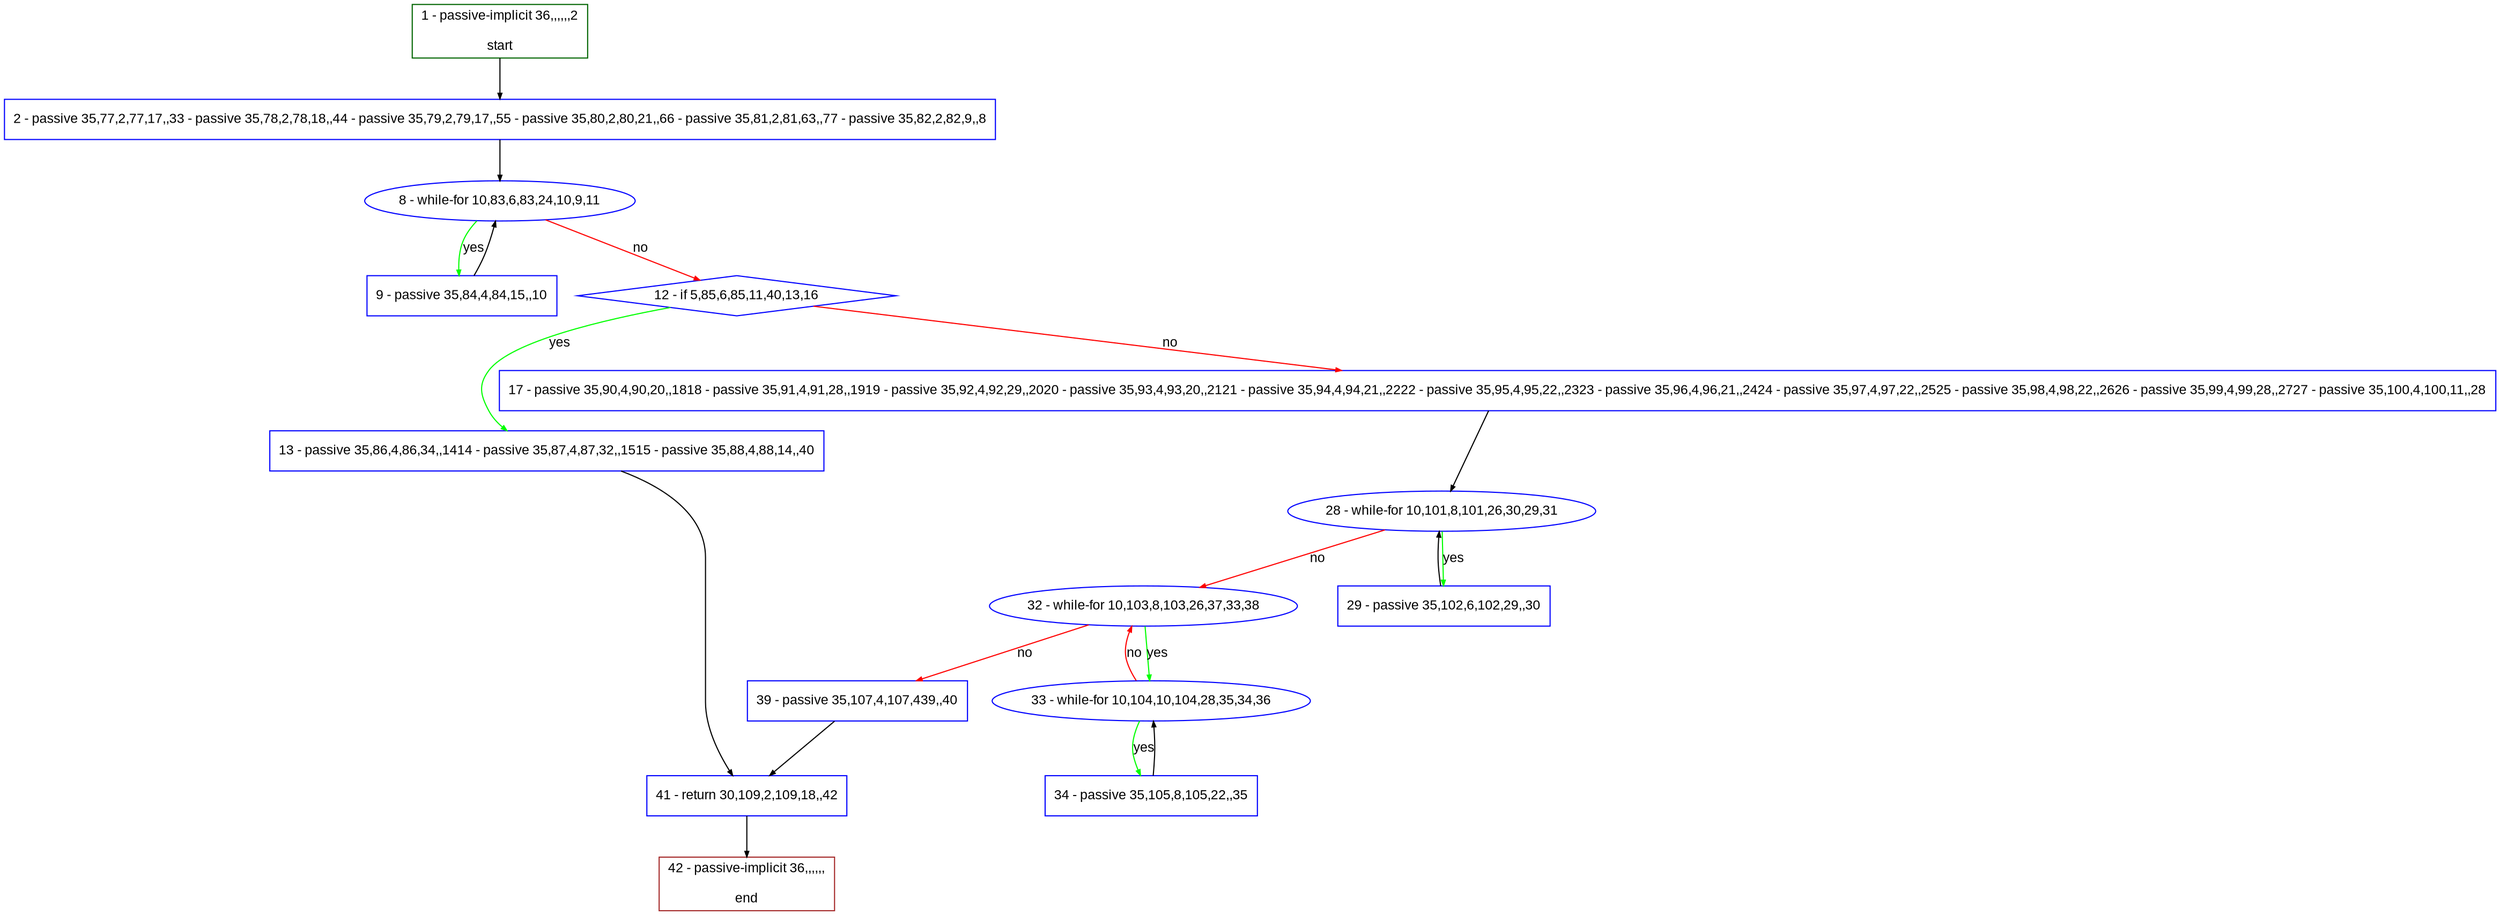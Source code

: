 digraph "" {
  graph [pack="true", label="", fontsize="12", packmode="clust", fontname="Arial", fillcolor="#FFFFCC", bgcolor="white", style="rounded,filled", compound="true"];
  node [node_initialized="no", label="", color="grey", fontsize="12", fillcolor="white", fontname="Arial", style="filled", shape="rectangle", compound="true", fixedsize="false"];
  edge [fontcolor="black", arrowhead="normal", arrowtail="none", arrowsize="0.5", ltail="", label="", color="black", fontsize="12", lhead="", fontname="Arial", dir="forward", compound="true"];
  __N1 [label="2 - passive 35,77,2,77,17,,33 - passive 35,78,2,78,18,,44 - passive 35,79,2,79,17,,55 - passive 35,80,2,80,21,,66 - passive 35,81,2,81,63,,77 - passive 35,82,2,82,9,,8", color="#0000ff", fillcolor="#ffffff", style="filled", shape="box"];
  __N2 [label="1 - passive-implicit 36,,,,,,2\n\nstart", color="#006400", fillcolor="#ffffff", style="filled", shape="box"];
  __N3 [label="8 - while-for 10,83,6,83,24,10,9,11", color="#0000ff", fillcolor="#ffffff", style="filled", shape="oval"];
  __N4 [label="9 - passive 35,84,4,84,15,,10", color="#0000ff", fillcolor="#ffffff", style="filled", shape="box"];
  __N5 [label="12 - if 5,85,6,85,11,40,13,16", color="#0000ff", fillcolor="#ffffff", style="filled", shape="diamond"];
  __N6 [label="13 - passive 35,86,4,86,34,,1414 - passive 35,87,4,87,32,,1515 - passive 35,88,4,88,14,,40", color="#0000ff", fillcolor="#ffffff", style="filled", shape="box"];
  __N7 [label="17 - passive 35,90,4,90,20,,1818 - passive 35,91,4,91,28,,1919 - passive 35,92,4,92,29,,2020 - passive 35,93,4,93,20,,2121 - passive 35,94,4,94,21,,2222 - passive 35,95,4,95,22,,2323 - passive 35,96,4,96,21,,2424 - passive 35,97,4,97,22,,2525 - passive 35,98,4,98,22,,2626 - passive 35,99,4,99,28,,2727 - passive 35,100,4,100,11,,28", color="#0000ff", fillcolor="#ffffff", style="filled", shape="box"];
  __N8 [label="41 - return 30,109,2,109,18,,42", color="#0000ff", fillcolor="#ffffff", style="filled", shape="box"];
  __N9 [label="28 - while-for 10,101,8,101,26,30,29,31", color="#0000ff", fillcolor="#ffffff", style="filled", shape="oval"];
  __N10 [label="29 - passive 35,102,6,102,29,,30", color="#0000ff", fillcolor="#ffffff", style="filled", shape="box"];
  __N11 [label="32 - while-for 10,103,8,103,26,37,33,38", color="#0000ff", fillcolor="#ffffff", style="filled", shape="oval"];
  __N12 [label="33 - while-for 10,104,10,104,28,35,34,36", color="#0000ff", fillcolor="#ffffff", style="filled", shape="oval"];
  __N13 [label="39 - passive 35,107,4,107,439,,40", color="#0000ff", fillcolor="#ffffff", style="filled", shape="box"];
  __N14 [label="34 - passive 35,105,8,105,22,,35", color="#0000ff", fillcolor="#ffffff", style="filled", shape="box"];
  __N15 [label="42 - passive-implicit 36,,,,,,\n\nend", color="#a52a2a", fillcolor="#ffffff", style="filled", shape="box"];
  __N2 -> __N1 [arrowhead="normal", arrowtail="none", color="#000000", label="", dir="forward"];
  __N1 -> __N3 [arrowhead="normal", arrowtail="none", color="#000000", label="", dir="forward"];
  __N3 -> __N4 [arrowhead="normal", arrowtail="none", color="#00ff00", label="yes", dir="forward"];
  __N4 -> __N3 [arrowhead="normal", arrowtail="none", color="#000000", label="", dir="forward"];
  __N3 -> __N5 [arrowhead="normal", arrowtail="none", color="#ff0000", label="no", dir="forward"];
  __N5 -> __N6 [arrowhead="normal", arrowtail="none", color="#00ff00", label="yes", dir="forward"];
  __N5 -> __N7 [arrowhead="normal", arrowtail="none", color="#ff0000", label="no", dir="forward"];
  __N6 -> __N8 [arrowhead="normal", arrowtail="none", color="#000000", label="", dir="forward"];
  __N7 -> __N9 [arrowhead="normal", arrowtail="none", color="#000000", label="", dir="forward"];
  __N9 -> __N10 [arrowhead="normal", arrowtail="none", color="#00ff00", label="yes", dir="forward"];
  __N10 -> __N9 [arrowhead="normal", arrowtail="none", color="#000000", label="", dir="forward"];
  __N9 -> __N11 [arrowhead="normal", arrowtail="none", color="#ff0000", label="no", dir="forward"];
  __N11 -> __N12 [arrowhead="normal", arrowtail="none", color="#00ff00", label="yes", dir="forward"];
  __N12 -> __N11 [arrowhead="normal", arrowtail="none", color="#ff0000", label="no", dir="forward"];
  __N11 -> __N13 [arrowhead="normal", arrowtail="none", color="#ff0000", label="no", dir="forward"];
  __N12 -> __N14 [arrowhead="normal", arrowtail="none", color="#00ff00", label="yes", dir="forward"];
  __N14 -> __N12 [arrowhead="normal", arrowtail="none", color="#000000", label="", dir="forward"];
  __N13 -> __N8 [arrowhead="normal", arrowtail="none", color="#000000", label="", dir="forward"];
  __N8 -> __N15 [arrowhead="normal", arrowtail="none", color="#000000", label="", dir="forward"];
}
